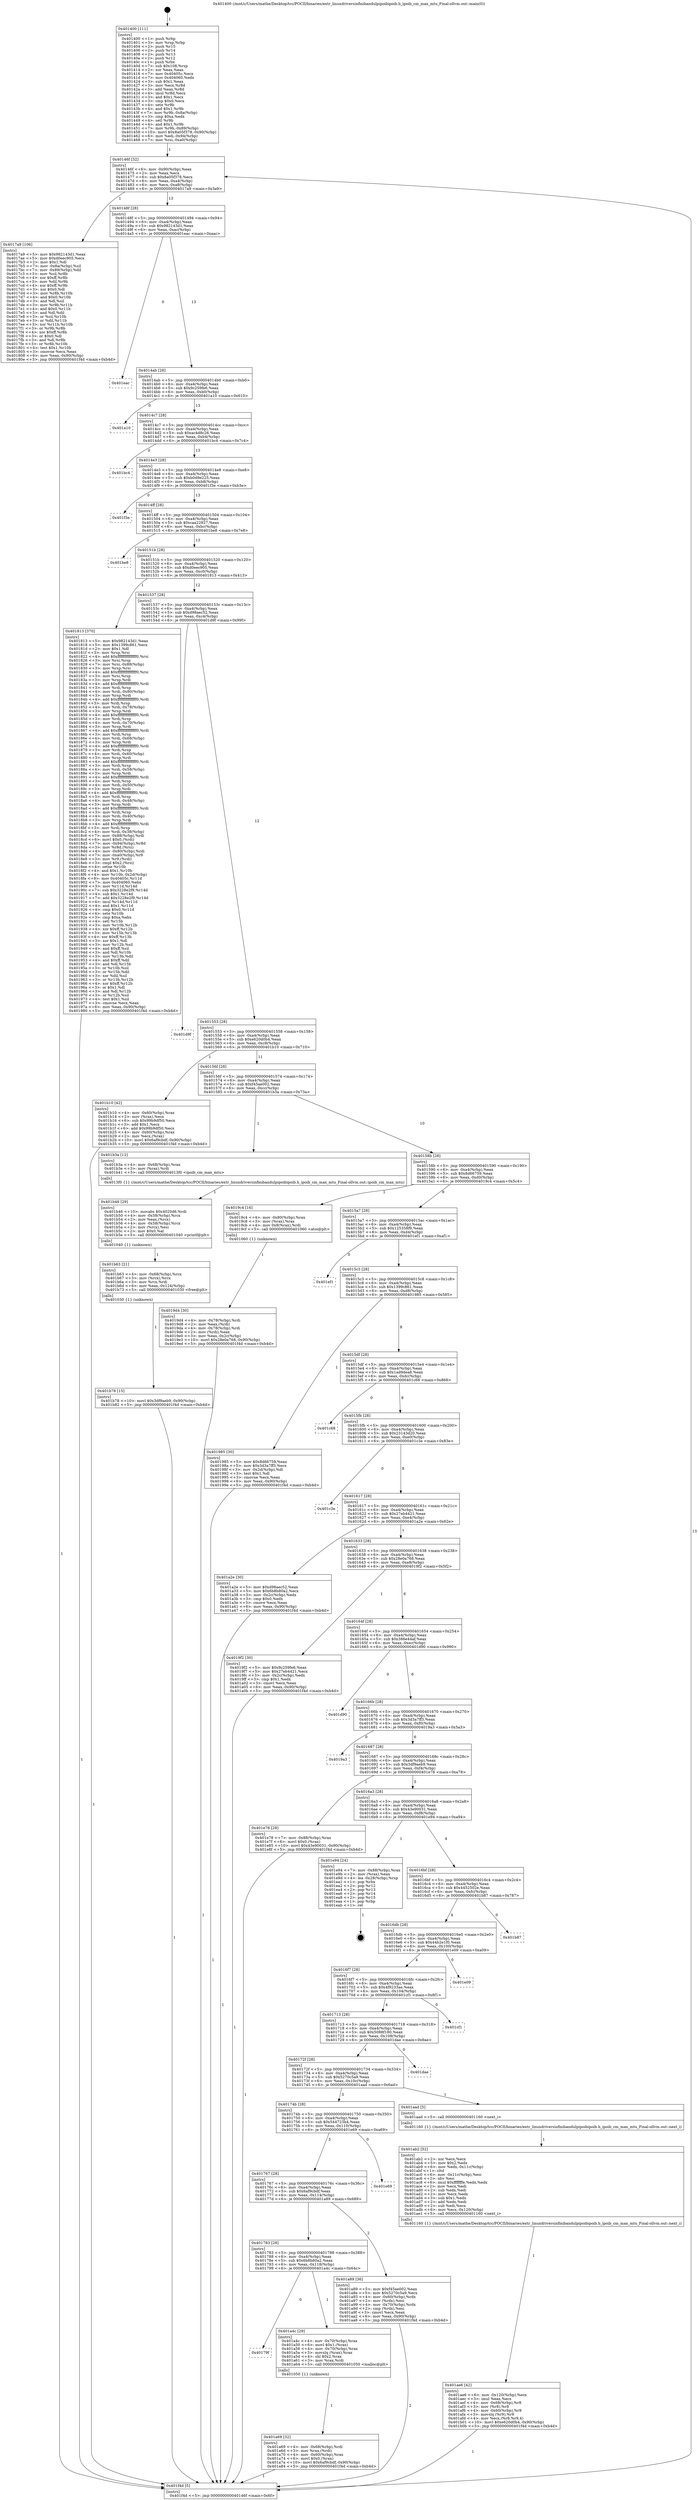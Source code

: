 digraph "0x401400" {
  label = "0x401400 (/mnt/c/Users/mathe/Desktop/tcc/POCII/binaries/extr_linuxdriversinfinibandulpipoibipoib.h_ipoib_cm_max_mtu_Final-ollvm.out::main(0))"
  labelloc = "t"
  node[shape=record]

  Entry [label="",width=0.3,height=0.3,shape=circle,fillcolor=black,style=filled]
  "0x40146f" [label="{
     0x40146f [32]\l
     | [instrs]\l
     &nbsp;&nbsp;0x40146f \<+6\>: mov -0x90(%rbp),%eax\l
     &nbsp;&nbsp;0x401475 \<+2\>: mov %eax,%ecx\l
     &nbsp;&nbsp;0x401477 \<+6\>: sub $0x8a05f378,%ecx\l
     &nbsp;&nbsp;0x40147d \<+6\>: mov %eax,-0xa4(%rbp)\l
     &nbsp;&nbsp;0x401483 \<+6\>: mov %ecx,-0xa8(%rbp)\l
     &nbsp;&nbsp;0x401489 \<+6\>: je 00000000004017a9 \<main+0x3a9\>\l
  }"]
  "0x4017a9" [label="{
     0x4017a9 [106]\l
     | [instrs]\l
     &nbsp;&nbsp;0x4017a9 \<+5\>: mov $0x982143d1,%eax\l
     &nbsp;&nbsp;0x4017ae \<+5\>: mov $0xd0eec905,%ecx\l
     &nbsp;&nbsp;0x4017b3 \<+2\>: mov $0x1,%dl\l
     &nbsp;&nbsp;0x4017b5 \<+7\>: mov -0x8a(%rbp),%sil\l
     &nbsp;&nbsp;0x4017bc \<+7\>: mov -0x89(%rbp),%dil\l
     &nbsp;&nbsp;0x4017c3 \<+3\>: mov %sil,%r8b\l
     &nbsp;&nbsp;0x4017c6 \<+4\>: xor $0xff,%r8b\l
     &nbsp;&nbsp;0x4017ca \<+3\>: mov %dil,%r9b\l
     &nbsp;&nbsp;0x4017cd \<+4\>: xor $0xff,%r9b\l
     &nbsp;&nbsp;0x4017d1 \<+3\>: xor $0x0,%dl\l
     &nbsp;&nbsp;0x4017d4 \<+3\>: mov %r8b,%r10b\l
     &nbsp;&nbsp;0x4017d7 \<+4\>: and $0x0,%r10b\l
     &nbsp;&nbsp;0x4017db \<+3\>: and %dl,%sil\l
     &nbsp;&nbsp;0x4017de \<+3\>: mov %r9b,%r11b\l
     &nbsp;&nbsp;0x4017e1 \<+4\>: and $0x0,%r11b\l
     &nbsp;&nbsp;0x4017e5 \<+3\>: and %dl,%dil\l
     &nbsp;&nbsp;0x4017e8 \<+3\>: or %sil,%r10b\l
     &nbsp;&nbsp;0x4017eb \<+3\>: or %dil,%r11b\l
     &nbsp;&nbsp;0x4017ee \<+3\>: xor %r11b,%r10b\l
     &nbsp;&nbsp;0x4017f1 \<+3\>: or %r9b,%r8b\l
     &nbsp;&nbsp;0x4017f4 \<+4\>: xor $0xff,%r8b\l
     &nbsp;&nbsp;0x4017f8 \<+3\>: or $0x0,%dl\l
     &nbsp;&nbsp;0x4017fb \<+3\>: and %dl,%r8b\l
     &nbsp;&nbsp;0x4017fe \<+3\>: or %r8b,%r10b\l
     &nbsp;&nbsp;0x401801 \<+4\>: test $0x1,%r10b\l
     &nbsp;&nbsp;0x401805 \<+3\>: cmovne %ecx,%eax\l
     &nbsp;&nbsp;0x401808 \<+6\>: mov %eax,-0x90(%rbp)\l
     &nbsp;&nbsp;0x40180e \<+5\>: jmp 0000000000401f4d \<main+0xb4d\>\l
  }"]
  "0x40148f" [label="{
     0x40148f [28]\l
     | [instrs]\l
     &nbsp;&nbsp;0x40148f \<+5\>: jmp 0000000000401494 \<main+0x94\>\l
     &nbsp;&nbsp;0x401494 \<+6\>: mov -0xa4(%rbp),%eax\l
     &nbsp;&nbsp;0x40149a \<+5\>: sub $0x982143d1,%eax\l
     &nbsp;&nbsp;0x40149f \<+6\>: mov %eax,-0xac(%rbp)\l
     &nbsp;&nbsp;0x4014a5 \<+6\>: je 0000000000401eac \<main+0xaac\>\l
  }"]
  "0x401f4d" [label="{
     0x401f4d [5]\l
     | [instrs]\l
     &nbsp;&nbsp;0x401f4d \<+5\>: jmp 000000000040146f \<main+0x6f\>\l
  }"]
  "0x401400" [label="{
     0x401400 [111]\l
     | [instrs]\l
     &nbsp;&nbsp;0x401400 \<+1\>: push %rbp\l
     &nbsp;&nbsp;0x401401 \<+3\>: mov %rsp,%rbp\l
     &nbsp;&nbsp;0x401404 \<+2\>: push %r15\l
     &nbsp;&nbsp;0x401406 \<+2\>: push %r14\l
     &nbsp;&nbsp;0x401408 \<+2\>: push %r13\l
     &nbsp;&nbsp;0x40140a \<+2\>: push %r12\l
     &nbsp;&nbsp;0x40140c \<+1\>: push %rbx\l
     &nbsp;&nbsp;0x40140d \<+7\>: sub $0x108,%rsp\l
     &nbsp;&nbsp;0x401414 \<+2\>: xor %eax,%eax\l
     &nbsp;&nbsp;0x401416 \<+7\>: mov 0x40405c,%ecx\l
     &nbsp;&nbsp;0x40141d \<+7\>: mov 0x404060,%edx\l
     &nbsp;&nbsp;0x401424 \<+3\>: sub $0x1,%eax\l
     &nbsp;&nbsp;0x401427 \<+3\>: mov %ecx,%r8d\l
     &nbsp;&nbsp;0x40142a \<+3\>: add %eax,%r8d\l
     &nbsp;&nbsp;0x40142d \<+4\>: imul %r8d,%ecx\l
     &nbsp;&nbsp;0x401431 \<+3\>: and $0x1,%ecx\l
     &nbsp;&nbsp;0x401434 \<+3\>: cmp $0x0,%ecx\l
     &nbsp;&nbsp;0x401437 \<+4\>: sete %r9b\l
     &nbsp;&nbsp;0x40143b \<+4\>: and $0x1,%r9b\l
     &nbsp;&nbsp;0x40143f \<+7\>: mov %r9b,-0x8a(%rbp)\l
     &nbsp;&nbsp;0x401446 \<+3\>: cmp $0xa,%edx\l
     &nbsp;&nbsp;0x401449 \<+4\>: setl %r9b\l
     &nbsp;&nbsp;0x40144d \<+4\>: and $0x1,%r9b\l
     &nbsp;&nbsp;0x401451 \<+7\>: mov %r9b,-0x89(%rbp)\l
     &nbsp;&nbsp;0x401458 \<+10\>: movl $0x8a05f378,-0x90(%rbp)\l
     &nbsp;&nbsp;0x401462 \<+6\>: mov %edi,-0x94(%rbp)\l
     &nbsp;&nbsp;0x401468 \<+7\>: mov %rsi,-0xa0(%rbp)\l
  }"]
  Exit [label="",width=0.3,height=0.3,shape=circle,fillcolor=black,style=filled,peripheries=2]
  "0x401eac" [label="{
     0x401eac\l
  }", style=dashed]
  "0x4014ab" [label="{
     0x4014ab [28]\l
     | [instrs]\l
     &nbsp;&nbsp;0x4014ab \<+5\>: jmp 00000000004014b0 \<main+0xb0\>\l
     &nbsp;&nbsp;0x4014b0 \<+6\>: mov -0xa4(%rbp),%eax\l
     &nbsp;&nbsp;0x4014b6 \<+5\>: sub $0x9c259fe6,%eax\l
     &nbsp;&nbsp;0x4014bb \<+6\>: mov %eax,-0xb0(%rbp)\l
     &nbsp;&nbsp;0x4014c1 \<+6\>: je 0000000000401a10 \<main+0x610\>\l
  }"]
  "0x401b78" [label="{
     0x401b78 [15]\l
     | [instrs]\l
     &nbsp;&nbsp;0x401b78 \<+10\>: movl $0x3df9aeb9,-0x90(%rbp)\l
     &nbsp;&nbsp;0x401b82 \<+5\>: jmp 0000000000401f4d \<main+0xb4d\>\l
  }"]
  "0x401a10" [label="{
     0x401a10\l
  }", style=dashed]
  "0x4014c7" [label="{
     0x4014c7 [28]\l
     | [instrs]\l
     &nbsp;&nbsp;0x4014c7 \<+5\>: jmp 00000000004014cc \<main+0xcc\>\l
     &nbsp;&nbsp;0x4014cc \<+6\>: mov -0xa4(%rbp),%eax\l
     &nbsp;&nbsp;0x4014d2 \<+5\>: sub $0xac4d8c26,%eax\l
     &nbsp;&nbsp;0x4014d7 \<+6\>: mov %eax,-0xb4(%rbp)\l
     &nbsp;&nbsp;0x4014dd \<+6\>: je 0000000000401bc4 \<main+0x7c4\>\l
  }"]
  "0x401b63" [label="{
     0x401b63 [21]\l
     | [instrs]\l
     &nbsp;&nbsp;0x401b63 \<+4\>: mov -0x68(%rbp),%rcx\l
     &nbsp;&nbsp;0x401b67 \<+3\>: mov (%rcx),%rcx\l
     &nbsp;&nbsp;0x401b6a \<+3\>: mov %rcx,%rdi\l
     &nbsp;&nbsp;0x401b6d \<+6\>: mov %eax,-0x124(%rbp)\l
     &nbsp;&nbsp;0x401b73 \<+5\>: call 0000000000401030 \<free@plt\>\l
     | [calls]\l
     &nbsp;&nbsp;0x401030 \{1\} (unknown)\l
  }"]
  "0x401bc4" [label="{
     0x401bc4\l
  }", style=dashed]
  "0x4014e3" [label="{
     0x4014e3 [28]\l
     | [instrs]\l
     &nbsp;&nbsp;0x4014e3 \<+5\>: jmp 00000000004014e8 \<main+0xe8\>\l
     &nbsp;&nbsp;0x4014e8 \<+6\>: mov -0xa4(%rbp),%eax\l
     &nbsp;&nbsp;0x4014ee \<+5\>: sub $0xb0d9e225,%eax\l
     &nbsp;&nbsp;0x4014f3 \<+6\>: mov %eax,-0xb8(%rbp)\l
     &nbsp;&nbsp;0x4014f9 \<+6\>: je 0000000000401f3e \<main+0xb3e\>\l
  }"]
  "0x401b46" [label="{
     0x401b46 [29]\l
     | [instrs]\l
     &nbsp;&nbsp;0x401b46 \<+10\>: movabs $0x4020d6,%rdi\l
     &nbsp;&nbsp;0x401b50 \<+4\>: mov -0x58(%rbp),%rcx\l
     &nbsp;&nbsp;0x401b54 \<+2\>: mov %eax,(%rcx)\l
     &nbsp;&nbsp;0x401b56 \<+4\>: mov -0x58(%rbp),%rcx\l
     &nbsp;&nbsp;0x401b5a \<+2\>: mov (%rcx),%esi\l
     &nbsp;&nbsp;0x401b5c \<+2\>: mov $0x0,%al\l
     &nbsp;&nbsp;0x401b5e \<+5\>: call 0000000000401040 \<printf@plt\>\l
     | [calls]\l
     &nbsp;&nbsp;0x401040 \{1\} (unknown)\l
  }"]
  "0x401f3e" [label="{
     0x401f3e\l
  }", style=dashed]
  "0x4014ff" [label="{
     0x4014ff [28]\l
     | [instrs]\l
     &nbsp;&nbsp;0x4014ff \<+5\>: jmp 0000000000401504 \<main+0x104\>\l
     &nbsp;&nbsp;0x401504 \<+6\>: mov -0xa4(%rbp),%eax\l
     &nbsp;&nbsp;0x40150a \<+5\>: sub $0xcaa22927,%eax\l
     &nbsp;&nbsp;0x40150f \<+6\>: mov %eax,-0xbc(%rbp)\l
     &nbsp;&nbsp;0x401515 \<+6\>: je 0000000000401be8 \<main+0x7e8\>\l
  }"]
  "0x401ae6" [label="{
     0x401ae6 [42]\l
     | [instrs]\l
     &nbsp;&nbsp;0x401ae6 \<+6\>: mov -0x120(%rbp),%ecx\l
     &nbsp;&nbsp;0x401aec \<+3\>: imul %eax,%ecx\l
     &nbsp;&nbsp;0x401aef \<+4\>: mov -0x68(%rbp),%r8\l
     &nbsp;&nbsp;0x401af3 \<+3\>: mov (%r8),%r8\l
     &nbsp;&nbsp;0x401af6 \<+4\>: mov -0x60(%rbp),%r9\l
     &nbsp;&nbsp;0x401afa \<+3\>: movslq (%r9),%r9\l
     &nbsp;&nbsp;0x401afd \<+4\>: mov %ecx,(%r8,%r9,4)\l
     &nbsp;&nbsp;0x401b01 \<+10\>: movl $0xe620d0b4,-0x90(%rbp)\l
     &nbsp;&nbsp;0x401b0b \<+5\>: jmp 0000000000401f4d \<main+0xb4d\>\l
  }"]
  "0x401be8" [label="{
     0x401be8\l
  }", style=dashed]
  "0x40151b" [label="{
     0x40151b [28]\l
     | [instrs]\l
     &nbsp;&nbsp;0x40151b \<+5\>: jmp 0000000000401520 \<main+0x120\>\l
     &nbsp;&nbsp;0x401520 \<+6\>: mov -0xa4(%rbp),%eax\l
     &nbsp;&nbsp;0x401526 \<+5\>: sub $0xd0eec905,%eax\l
     &nbsp;&nbsp;0x40152b \<+6\>: mov %eax,-0xc0(%rbp)\l
     &nbsp;&nbsp;0x401531 \<+6\>: je 0000000000401813 \<main+0x413\>\l
  }"]
  "0x401ab2" [label="{
     0x401ab2 [52]\l
     | [instrs]\l
     &nbsp;&nbsp;0x401ab2 \<+2\>: xor %ecx,%ecx\l
     &nbsp;&nbsp;0x401ab4 \<+5\>: mov $0x2,%edx\l
     &nbsp;&nbsp;0x401ab9 \<+6\>: mov %edx,-0x11c(%rbp)\l
     &nbsp;&nbsp;0x401abf \<+1\>: cltd\l
     &nbsp;&nbsp;0x401ac0 \<+6\>: mov -0x11c(%rbp),%esi\l
     &nbsp;&nbsp;0x401ac6 \<+2\>: idiv %esi\l
     &nbsp;&nbsp;0x401ac8 \<+6\>: imul $0xfffffffe,%edx,%edx\l
     &nbsp;&nbsp;0x401ace \<+2\>: mov %ecx,%edi\l
     &nbsp;&nbsp;0x401ad0 \<+2\>: sub %edx,%edi\l
     &nbsp;&nbsp;0x401ad2 \<+2\>: mov %ecx,%edx\l
     &nbsp;&nbsp;0x401ad4 \<+3\>: sub $0x1,%edx\l
     &nbsp;&nbsp;0x401ad7 \<+2\>: add %edx,%edi\l
     &nbsp;&nbsp;0x401ad9 \<+2\>: sub %edi,%ecx\l
     &nbsp;&nbsp;0x401adb \<+6\>: mov %ecx,-0x120(%rbp)\l
     &nbsp;&nbsp;0x401ae1 \<+5\>: call 0000000000401160 \<next_i\>\l
     | [calls]\l
     &nbsp;&nbsp;0x401160 \{1\} (/mnt/c/Users/mathe/Desktop/tcc/POCII/binaries/extr_linuxdriversinfinibandulpipoibipoib.h_ipoib_cm_max_mtu_Final-ollvm.out::next_i)\l
  }"]
  "0x401813" [label="{
     0x401813 [370]\l
     | [instrs]\l
     &nbsp;&nbsp;0x401813 \<+5\>: mov $0x982143d1,%eax\l
     &nbsp;&nbsp;0x401818 \<+5\>: mov $0x1399c861,%ecx\l
     &nbsp;&nbsp;0x40181d \<+2\>: mov $0x1,%dl\l
     &nbsp;&nbsp;0x40181f \<+3\>: mov %rsp,%rsi\l
     &nbsp;&nbsp;0x401822 \<+4\>: add $0xfffffffffffffff0,%rsi\l
     &nbsp;&nbsp;0x401826 \<+3\>: mov %rsi,%rsp\l
     &nbsp;&nbsp;0x401829 \<+7\>: mov %rsi,-0x88(%rbp)\l
     &nbsp;&nbsp;0x401830 \<+3\>: mov %rsp,%rsi\l
     &nbsp;&nbsp;0x401833 \<+4\>: add $0xfffffffffffffff0,%rsi\l
     &nbsp;&nbsp;0x401837 \<+3\>: mov %rsi,%rsp\l
     &nbsp;&nbsp;0x40183a \<+3\>: mov %rsp,%rdi\l
     &nbsp;&nbsp;0x40183d \<+4\>: add $0xfffffffffffffff0,%rdi\l
     &nbsp;&nbsp;0x401841 \<+3\>: mov %rdi,%rsp\l
     &nbsp;&nbsp;0x401844 \<+4\>: mov %rdi,-0x80(%rbp)\l
     &nbsp;&nbsp;0x401848 \<+3\>: mov %rsp,%rdi\l
     &nbsp;&nbsp;0x40184b \<+4\>: add $0xfffffffffffffff0,%rdi\l
     &nbsp;&nbsp;0x40184f \<+3\>: mov %rdi,%rsp\l
     &nbsp;&nbsp;0x401852 \<+4\>: mov %rdi,-0x78(%rbp)\l
     &nbsp;&nbsp;0x401856 \<+3\>: mov %rsp,%rdi\l
     &nbsp;&nbsp;0x401859 \<+4\>: add $0xfffffffffffffff0,%rdi\l
     &nbsp;&nbsp;0x40185d \<+3\>: mov %rdi,%rsp\l
     &nbsp;&nbsp;0x401860 \<+4\>: mov %rdi,-0x70(%rbp)\l
     &nbsp;&nbsp;0x401864 \<+3\>: mov %rsp,%rdi\l
     &nbsp;&nbsp;0x401867 \<+4\>: add $0xfffffffffffffff0,%rdi\l
     &nbsp;&nbsp;0x40186b \<+3\>: mov %rdi,%rsp\l
     &nbsp;&nbsp;0x40186e \<+4\>: mov %rdi,-0x68(%rbp)\l
     &nbsp;&nbsp;0x401872 \<+3\>: mov %rsp,%rdi\l
     &nbsp;&nbsp;0x401875 \<+4\>: add $0xfffffffffffffff0,%rdi\l
     &nbsp;&nbsp;0x401879 \<+3\>: mov %rdi,%rsp\l
     &nbsp;&nbsp;0x40187c \<+4\>: mov %rdi,-0x60(%rbp)\l
     &nbsp;&nbsp;0x401880 \<+3\>: mov %rsp,%rdi\l
     &nbsp;&nbsp;0x401883 \<+4\>: add $0xfffffffffffffff0,%rdi\l
     &nbsp;&nbsp;0x401887 \<+3\>: mov %rdi,%rsp\l
     &nbsp;&nbsp;0x40188a \<+4\>: mov %rdi,-0x58(%rbp)\l
     &nbsp;&nbsp;0x40188e \<+3\>: mov %rsp,%rdi\l
     &nbsp;&nbsp;0x401891 \<+4\>: add $0xfffffffffffffff0,%rdi\l
     &nbsp;&nbsp;0x401895 \<+3\>: mov %rdi,%rsp\l
     &nbsp;&nbsp;0x401898 \<+4\>: mov %rdi,-0x50(%rbp)\l
     &nbsp;&nbsp;0x40189c \<+3\>: mov %rsp,%rdi\l
     &nbsp;&nbsp;0x40189f \<+4\>: add $0xfffffffffffffff0,%rdi\l
     &nbsp;&nbsp;0x4018a3 \<+3\>: mov %rdi,%rsp\l
     &nbsp;&nbsp;0x4018a6 \<+4\>: mov %rdi,-0x48(%rbp)\l
     &nbsp;&nbsp;0x4018aa \<+3\>: mov %rsp,%rdi\l
     &nbsp;&nbsp;0x4018ad \<+4\>: add $0xfffffffffffffff0,%rdi\l
     &nbsp;&nbsp;0x4018b1 \<+3\>: mov %rdi,%rsp\l
     &nbsp;&nbsp;0x4018b4 \<+4\>: mov %rdi,-0x40(%rbp)\l
     &nbsp;&nbsp;0x4018b8 \<+3\>: mov %rsp,%rdi\l
     &nbsp;&nbsp;0x4018bb \<+4\>: add $0xfffffffffffffff0,%rdi\l
     &nbsp;&nbsp;0x4018bf \<+3\>: mov %rdi,%rsp\l
     &nbsp;&nbsp;0x4018c2 \<+4\>: mov %rdi,-0x38(%rbp)\l
     &nbsp;&nbsp;0x4018c6 \<+7\>: mov -0x88(%rbp),%rdi\l
     &nbsp;&nbsp;0x4018cd \<+6\>: movl $0x0,(%rdi)\l
     &nbsp;&nbsp;0x4018d3 \<+7\>: mov -0x94(%rbp),%r8d\l
     &nbsp;&nbsp;0x4018da \<+3\>: mov %r8d,(%rsi)\l
     &nbsp;&nbsp;0x4018dd \<+4\>: mov -0x80(%rbp),%rdi\l
     &nbsp;&nbsp;0x4018e1 \<+7\>: mov -0xa0(%rbp),%r9\l
     &nbsp;&nbsp;0x4018e8 \<+3\>: mov %r9,(%rdi)\l
     &nbsp;&nbsp;0x4018eb \<+3\>: cmpl $0x2,(%rsi)\l
     &nbsp;&nbsp;0x4018ee \<+4\>: setne %r10b\l
     &nbsp;&nbsp;0x4018f2 \<+4\>: and $0x1,%r10b\l
     &nbsp;&nbsp;0x4018f6 \<+4\>: mov %r10b,-0x2d(%rbp)\l
     &nbsp;&nbsp;0x4018fa \<+8\>: mov 0x40405c,%r11d\l
     &nbsp;&nbsp;0x401902 \<+7\>: mov 0x404060,%ebx\l
     &nbsp;&nbsp;0x401909 \<+3\>: mov %r11d,%r14d\l
     &nbsp;&nbsp;0x40190c \<+7\>: sub $0x3228e2f9,%r14d\l
     &nbsp;&nbsp;0x401913 \<+4\>: sub $0x1,%r14d\l
     &nbsp;&nbsp;0x401917 \<+7\>: add $0x3228e2f9,%r14d\l
     &nbsp;&nbsp;0x40191e \<+4\>: imul %r14d,%r11d\l
     &nbsp;&nbsp;0x401922 \<+4\>: and $0x1,%r11d\l
     &nbsp;&nbsp;0x401926 \<+4\>: cmp $0x0,%r11d\l
     &nbsp;&nbsp;0x40192a \<+4\>: sete %r10b\l
     &nbsp;&nbsp;0x40192e \<+3\>: cmp $0xa,%ebx\l
     &nbsp;&nbsp;0x401931 \<+4\>: setl %r15b\l
     &nbsp;&nbsp;0x401935 \<+3\>: mov %r10b,%r12b\l
     &nbsp;&nbsp;0x401938 \<+4\>: xor $0xff,%r12b\l
     &nbsp;&nbsp;0x40193c \<+3\>: mov %r15b,%r13b\l
     &nbsp;&nbsp;0x40193f \<+4\>: xor $0xff,%r13b\l
     &nbsp;&nbsp;0x401943 \<+3\>: xor $0x1,%dl\l
     &nbsp;&nbsp;0x401946 \<+3\>: mov %r12b,%sil\l
     &nbsp;&nbsp;0x401949 \<+4\>: and $0xff,%sil\l
     &nbsp;&nbsp;0x40194d \<+3\>: and %dl,%r10b\l
     &nbsp;&nbsp;0x401950 \<+3\>: mov %r13b,%dil\l
     &nbsp;&nbsp;0x401953 \<+4\>: and $0xff,%dil\l
     &nbsp;&nbsp;0x401957 \<+3\>: and %dl,%r15b\l
     &nbsp;&nbsp;0x40195a \<+3\>: or %r10b,%sil\l
     &nbsp;&nbsp;0x40195d \<+3\>: or %r15b,%dil\l
     &nbsp;&nbsp;0x401960 \<+3\>: xor %dil,%sil\l
     &nbsp;&nbsp;0x401963 \<+3\>: or %r13b,%r12b\l
     &nbsp;&nbsp;0x401966 \<+4\>: xor $0xff,%r12b\l
     &nbsp;&nbsp;0x40196a \<+3\>: or $0x1,%dl\l
     &nbsp;&nbsp;0x40196d \<+3\>: and %dl,%r12b\l
     &nbsp;&nbsp;0x401970 \<+3\>: or %r12b,%sil\l
     &nbsp;&nbsp;0x401973 \<+4\>: test $0x1,%sil\l
     &nbsp;&nbsp;0x401977 \<+3\>: cmovne %ecx,%eax\l
     &nbsp;&nbsp;0x40197a \<+6\>: mov %eax,-0x90(%rbp)\l
     &nbsp;&nbsp;0x401980 \<+5\>: jmp 0000000000401f4d \<main+0xb4d\>\l
  }"]
  "0x401537" [label="{
     0x401537 [28]\l
     | [instrs]\l
     &nbsp;&nbsp;0x401537 \<+5\>: jmp 000000000040153c \<main+0x13c\>\l
     &nbsp;&nbsp;0x40153c \<+6\>: mov -0xa4(%rbp),%eax\l
     &nbsp;&nbsp;0x401542 \<+5\>: sub $0xd98aec52,%eax\l
     &nbsp;&nbsp;0x401547 \<+6\>: mov %eax,-0xc4(%rbp)\l
     &nbsp;&nbsp;0x40154d \<+6\>: je 0000000000401d9f \<main+0x99f\>\l
  }"]
  "0x401a69" [label="{
     0x401a69 [32]\l
     | [instrs]\l
     &nbsp;&nbsp;0x401a69 \<+4\>: mov -0x68(%rbp),%rdi\l
     &nbsp;&nbsp;0x401a6d \<+3\>: mov %rax,(%rdi)\l
     &nbsp;&nbsp;0x401a70 \<+4\>: mov -0x60(%rbp),%rax\l
     &nbsp;&nbsp;0x401a74 \<+6\>: movl $0x0,(%rax)\l
     &nbsp;&nbsp;0x401a7a \<+10\>: movl $0x6af9cbdf,-0x90(%rbp)\l
     &nbsp;&nbsp;0x401a84 \<+5\>: jmp 0000000000401f4d \<main+0xb4d\>\l
  }"]
  "0x40179f" [label="{
     0x40179f\l
  }", style=dashed]
  "0x401d9f" [label="{
     0x401d9f\l
  }", style=dashed]
  "0x401553" [label="{
     0x401553 [28]\l
     | [instrs]\l
     &nbsp;&nbsp;0x401553 \<+5\>: jmp 0000000000401558 \<main+0x158\>\l
     &nbsp;&nbsp;0x401558 \<+6\>: mov -0xa4(%rbp),%eax\l
     &nbsp;&nbsp;0x40155e \<+5\>: sub $0xe620d0b4,%eax\l
     &nbsp;&nbsp;0x401563 \<+6\>: mov %eax,-0xc8(%rbp)\l
     &nbsp;&nbsp;0x401569 \<+6\>: je 0000000000401b10 \<main+0x710\>\l
  }"]
  "0x401a4c" [label="{
     0x401a4c [29]\l
     | [instrs]\l
     &nbsp;&nbsp;0x401a4c \<+4\>: mov -0x70(%rbp),%rax\l
     &nbsp;&nbsp;0x401a50 \<+6\>: movl $0x1,(%rax)\l
     &nbsp;&nbsp;0x401a56 \<+4\>: mov -0x70(%rbp),%rax\l
     &nbsp;&nbsp;0x401a5a \<+3\>: movslq (%rax),%rax\l
     &nbsp;&nbsp;0x401a5d \<+4\>: shl $0x2,%rax\l
     &nbsp;&nbsp;0x401a61 \<+3\>: mov %rax,%rdi\l
     &nbsp;&nbsp;0x401a64 \<+5\>: call 0000000000401050 \<malloc@plt\>\l
     | [calls]\l
     &nbsp;&nbsp;0x401050 \{1\} (unknown)\l
  }"]
  "0x401b10" [label="{
     0x401b10 [42]\l
     | [instrs]\l
     &nbsp;&nbsp;0x401b10 \<+4\>: mov -0x60(%rbp),%rax\l
     &nbsp;&nbsp;0x401b14 \<+2\>: mov (%rax),%ecx\l
     &nbsp;&nbsp;0x401b16 \<+6\>: sub $0x99b9df50,%ecx\l
     &nbsp;&nbsp;0x401b1c \<+3\>: add $0x1,%ecx\l
     &nbsp;&nbsp;0x401b1f \<+6\>: add $0x99b9df50,%ecx\l
     &nbsp;&nbsp;0x401b25 \<+4\>: mov -0x60(%rbp),%rax\l
     &nbsp;&nbsp;0x401b29 \<+2\>: mov %ecx,(%rax)\l
     &nbsp;&nbsp;0x401b2b \<+10\>: movl $0x6af9cbdf,-0x90(%rbp)\l
     &nbsp;&nbsp;0x401b35 \<+5\>: jmp 0000000000401f4d \<main+0xb4d\>\l
  }"]
  "0x40156f" [label="{
     0x40156f [28]\l
     | [instrs]\l
     &nbsp;&nbsp;0x40156f \<+5\>: jmp 0000000000401574 \<main+0x174\>\l
     &nbsp;&nbsp;0x401574 \<+6\>: mov -0xa4(%rbp),%eax\l
     &nbsp;&nbsp;0x40157a \<+5\>: sub $0xf45ae002,%eax\l
     &nbsp;&nbsp;0x40157f \<+6\>: mov %eax,-0xcc(%rbp)\l
     &nbsp;&nbsp;0x401585 \<+6\>: je 0000000000401b3a \<main+0x73a\>\l
  }"]
  "0x401783" [label="{
     0x401783 [28]\l
     | [instrs]\l
     &nbsp;&nbsp;0x401783 \<+5\>: jmp 0000000000401788 \<main+0x388\>\l
     &nbsp;&nbsp;0x401788 \<+6\>: mov -0xa4(%rbp),%eax\l
     &nbsp;&nbsp;0x40178e \<+5\>: sub $0x6b8b80a2,%eax\l
     &nbsp;&nbsp;0x401793 \<+6\>: mov %eax,-0x118(%rbp)\l
     &nbsp;&nbsp;0x401799 \<+6\>: je 0000000000401a4c \<main+0x64c\>\l
  }"]
  "0x401b3a" [label="{
     0x401b3a [12]\l
     | [instrs]\l
     &nbsp;&nbsp;0x401b3a \<+4\>: mov -0x68(%rbp),%rax\l
     &nbsp;&nbsp;0x401b3e \<+3\>: mov (%rax),%rdi\l
     &nbsp;&nbsp;0x401b41 \<+5\>: call 00000000004013f0 \<ipoib_cm_max_mtu\>\l
     | [calls]\l
     &nbsp;&nbsp;0x4013f0 \{1\} (/mnt/c/Users/mathe/Desktop/tcc/POCII/binaries/extr_linuxdriversinfinibandulpipoibipoib.h_ipoib_cm_max_mtu_Final-ollvm.out::ipoib_cm_max_mtu)\l
  }"]
  "0x40158b" [label="{
     0x40158b [28]\l
     | [instrs]\l
     &nbsp;&nbsp;0x40158b \<+5\>: jmp 0000000000401590 \<main+0x190\>\l
     &nbsp;&nbsp;0x401590 \<+6\>: mov -0xa4(%rbp),%eax\l
     &nbsp;&nbsp;0x401596 \<+5\>: sub $0x8d66759,%eax\l
     &nbsp;&nbsp;0x40159b \<+6\>: mov %eax,-0xd0(%rbp)\l
     &nbsp;&nbsp;0x4015a1 \<+6\>: je 00000000004019c4 \<main+0x5c4\>\l
  }"]
  "0x401a89" [label="{
     0x401a89 [36]\l
     | [instrs]\l
     &nbsp;&nbsp;0x401a89 \<+5\>: mov $0xf45ae002,%eax\l
     &nbsp;&nbsp;0x401a8e \<+5\>: mov $0x5270c5a9,%ecx\l
     &nbsp;&nbsp;0x401a93 \<+4\>: mov -0x60(%rbp),%rdx\l
     &nbsp;&nbsp;0x401a97 \<+2\>: mov (%rdx),%esi\l
     &nbsp;&nbsp;0x401a99 \<+4\>: mov -0x70(%rbp),%rdx\l
     &nbsp;&nbsp;0x401a9d \<+2\>: cmp (%rdx),%esi\l
     &nbsp;&nbsp;0x401a9f \<+3\>: cmovl %ecx,%eax\l
     &nbsp;&nbsp;0x401aa2 \<+6\>: mov %eax,-0x90(%rbp)\l
     &nbsp;&nbsp;0x401aa8 \<+5\>: jmp 0000000000401f4d \<main+0xb4d\>\l
  }"]
  "0x4019c4" [label="{
     0x4019c4 [16]\l
     | [instrs]\l
     &nbsp;&nbsp;0x4019c4 \<+4\>: mov -0x80(%rbp),%rax\l
     &nbsp;&nbsp;0x4019c8 \<+3\>: mov (%rax),%rax\l
     &nbsp;&nbsp;0x4019cb \<+4\>: mov 0x8(%rax),%rdi\l
     &nbsp;&nbsp;0x4019cf \<+5\>: call 0000000000401060 \<atoi@plt\>\l
     | [calls]\l
     &nbsp;&nbsp;0x401060 \{1\} (unknown)\l
  }"]
  "0x4015a7" [label="{
     0x4015a7 [28]\l
     | [instrs]\l
     &nbsp;&nbsp;0x4015a7 \<+5\>: jmp 00000000004015ac \<main+0x1ac\>\l
     &nbsp;&nbsp;0x4015ac \<+6\>: mov -0xa4(%rbp),%eax\l
     &nbsp;&nbsp;0x4015b2 \<+5\>: sub $0x125358f9,%eax\l
     &nbsp;&nbsp;0x4015b7 \<+6\>: mov %eax,-0xd4(%rbp)\l
     &nbsp;&nbsp;0x4015bd \<+6\>: je 0000000000401ef1 \<main+0xaf1\>\l
  }"]
  "0x401767" [label="{
     0x401767 [28]\l
     | [instrs]\l
     &nbsp;&nbsp;0x401767 \<+5\>: jmp 000000000040176c \<main+0x36c\>\l
     &nbsp;&nbsp;0x40176c \<+6\>: mov -0xa4(%rbp),%eax\l
     &nbsp;&nbsp;0x401772 \<+5\>: sub $0x6af9cbdf,%eax\l
     &nbsp;&nbsp;0x401777 \<+6\>: mov %eax,-0x114(%rbp)\l
     &nbsp;&nbsp;0x40177d \<+6\>: je 0000000000401a89 \<main+0x689\>\l
  }"]
  "0x401ef1" [label="{
     0x401ef1\l
  }", style=dashed]
  "0x4015c3" [label="{
     0x4015c3 [28]\l
     | [instrs]\l
     &nbsp;&nbsp;0x4015c3 \<+5\>: jmp 00000000004015c8 \<main+0x1c8\>\l
     &nbsp;&nbsp;0x4015c8 \<+6\>: mov -0xa4(%rbp),%eax\l
     &nbsp;&nbsp;0x4015ce \<+5\>: sub $0x1399c861,%eax\l
     &nbsp;&nbsp;0x4015d3 \<+6\>: mov %eax,-0xd8(%rbp)\l
     &nbsp;&nbsp;0x4015d9 \<+6\>: je 0000000000401985 \<main+0x585\>\l
  }"]
  "0x401e69" [label="{
     0x401e69\l
  }", style=dashed]
  "0x401985" [label="{
     0x401985 [30]\l
     | [instrs]\l
     &nbsp;&nbsp;0x401985 \<+5\>: mov $0x8d66759,%eax\l
     &nbsp;&nbsp;0x40198a \<+5\>: mov $0x3d3a7ff3,%ecx\l
     &nbsp;&nbsp;0x40198f \<+3\>: mov -0x2d(%rbp),%dl\l
     &nbsp;&nbsp;0x401992 \<+3\>: test $0x1,%dl\l
     &nbsp;&nbsp;0x401995 \<+3\>: cmovne %ecx,%eax\l
     &nbsp;&nbsp;0x401998 \<+6\>: mov %eax,-0x90(%rbp)\l
     &nbsp;&nbsp;0x40199e \<+5\>: jmp 0000000000401f4d \<main+0xb4d\>\l
  }"]
  "0x4015df" [label="{
     0x4015df [28]\l
     | [instrs]\l
     &nbsp;&nbsp;0x4015df \<+5\>: jmp 00000000004015e4 \<main+0x1e4\>\l
     &nbsp;&nbsp;0x4015e4 \<+6\>: mov -0xa4(%rbp),%eax\l
     &nbsp;&nbsp;0x4015ea \<+5\>: sub $0x1ad9dea8,%eax\l
     &nbsp;&nbsp;0x4015ef \<+6\>: mov %eax,-0xdc(%rbp)\l
     &nbsp;&nbsp;0x4015f5 \<+6\>: je 0000000000401c68 \<main+0x868\>\l
  }"]
  "0x4019d4" [label="{
     0x4019d4 [30]\l
     | [instrs]\l
     &nbsp;&nbsp;0x4019d4 \<+4\>: mov -0x78(%rbp),%rdi\l
     &nbsp;&nbsp;0x4019d8 \<+2\>: mov %eax,(%rdi)\l
     &nbsp;&nbsp;0x4019da \<+4\>: mov -0x78(%rbp),%rdi\l
     &nbsp;&nbsp;0x4019de \<+2\>: mov (%rdi),%eax\l
     &nbsp;&nbsp;0x4019e0 \<+3\>: mov %eax,-0x2c(%rbp)\l
     &nbsp;&nbsp;0x4019e3 \<+10\>: movl $0x28e0a768,-0x90(%rbp)\l
     &nbsp;&nbsp;0x4019ed \<+5\>: jmp 0000000000401f4d \<main+0xb4d\>\l
  }"]
  "0x40174b" [label="{
     0x40174b [28]\l
     | [instrs]\l
     &nbsp;&nbsp;0x40174b \<+5\>: jmp 0000000000401750 \<main+0x350\>\l
     &nbsp;&nbsp;0x401750 \<+6\>: mov -0xa4(%rbp),%eax\l
     &nbsp;&nbsp;0x401756 \<+5\>: sub $0x544723b4,%eax\l
     &nbsp;&nbsp;0x40175b \<+6\>: mov %eax,-0x110(%rbp)\l
     &nbsp;&nbsp;0x401761 \<+6\>: je 0000000000401e69 \<main+0xa69\>\l
  }"]
  "0x401c68" [label="{
     0x401c68\l
  }", style=dashed]
  "0x4015fb" [label="{
     0x4015fb [28]\l
     | [instrs]\l
     &nbsp;&nbsp;0x4015fb \<+5\>: jmp 0000000000401600 \<main+0x200\>\l
     &nbsp;&nbsp;0x401600 \<+6\>: mov -0xa4(%rbp),%eax\l
     &nbsp;&nbsp;0x401606 \<+5\>: sub $0x23143d20,%eax\l
     &nbsp;&nbsp;0x40160b \<+6\>: mov %eax,-0xe0(%rbp)\l
     &nbsp;&nbsp;0x401611 \<+6\>: je 0000000000401c3e \<main+0x83e\>\l
  }"]
  "0x401aad" [label="{
     0x401aad [5]\l
     | [instrs]\l
     &nbsp;&nbsp;0x401aad \<+5\>: call 0000000000401160 \<next_i\>\l
     | [calls]\l
     &nbsp;&nbsp;0x401160 \{1\} (/mnt/c/Users/mathe/Desktop/tcc/POCII/binaries/extr_linuxdriversinfinibandulpipoibipoib.h_ipoib_cm_max_mtu_Final-ollvm.out::next_i)\l
  }"]
  "0x401c3e" [label="{
     0x401c3e\l
  }", style=dashed]
  "0x401617" [label="{
     0x401617 [28]\l
     | [instrs]\l
     &nbsp;&nbsp;0x401617 \<+5\>: jmp 000000000040161c \<main+0x21c\>\l
     &nbsp;&nbsp;0x40161c \<+6\>: mov -0xa4(%rbp),%eax\l
     &nbsp;&nbsp;0x401622 \<+5\>: sub $0x27eb4421,%eax\l
     &nbsp;&nbsp;0x401627 \<+6\>: mov %eax,-0xe4(%rbp)\l
     &nbsp;&nbsp;0x40162d \<+6\>: je 0000000000401a2e \<main+0x62e\>\l
  }"]
  "0x40172f" [label="{
     0x40172f [28]\l
     | [instrs]\l
     &nbsp;&nbsp;0x40172f \<+5\>: jmp 0000000000401734 \<main+0x334\>\l
     &nbsp;&nbsp;0x401734 \<+6\>: mov -0xa4(%rbp),%eax\l
     &nbsp;&nbsp;0x40173a \<+5\>: sub $0x5270c5a9,%eax\l
     &nbsp;&nbsp;0x40173f \<+6\>: mov %eax,-0x10c(%rbp)\l
     &nbsp;&nbsp;0x401745 \<+6\>: je 0000000000401aad \<main+0x6ad\>\l
  }"]
  "0x401a2e" [label="{
     0x401a2e [30]\l
     | [instrs]\l
     &nbsp;&nbsp;0x401a2e \<+5\>: mov $0xd98aec52,%eax\l
     &nbsp;&nbsp;0x401a33 \<+5\>: mov $0x6b8b80a2,%ecx\l
     &nbsp;&nbsp;0x401a38 \<+3\>: mov -0x2c(%rbp),%edx\l
     &nbsp;&nbsp;0x401a3b \<+3\>: cmp $0x0,%edx\l
     &nbsp;&nbsp;0x401a3e \<+3\>: cmove %ecx,%eax\l
     &nbsp;&nbsp;0x401a41 \<+6\>: mov %eax,-0x90(%rbp)\l
     &nbsp;&nbsp;0x401a47 \<+5\>: jmp 0000000000401f4d \<main+0xb4d\>\l
  }"]
  "0x401633" [label="{
     0x401633 [28]\l
     | [instrs]\l
     &nbsp;&nbsp;0x401633 \<+5\>: jmp 0000000000401638 \<main+0x238\>\l
     &nbsp;&nbsp;0x401638 \<+6\>: mov -0xa4(%rbp),%eax\l
     &nbsp;&nbsp;0x40163e \<+5\>: sub $0x28e0a768,%eax\l
     &nbsp;&nbsp;0x401643 \<+6\>: mov %eax,-0xe8(%rbp)\l
     &nbsp;&nbsp;0x401649 \<+6\>: je 00000000004019f2 \<main+0x5f2\>\l
  }"]
  "0x401dae" [label="{
     0x401dae\l
  }", style=dashed]
  "0x4019f2" [label="{
     0x4019f2 [30]\l
     | [instrs]\l
     &nbsp;&nbsp;0x4019f2 \<+5\>: mov $0x9c259fe6,%eax\l
     &nbsp;&nbsp;0x4019f7 \<+5\>: mov $0x27eb4421,%ecx\l
     &nbsp;&nbsp;0x4019fc \<+3\>: mov -0x2c(%rbp),%edx\l
     &nbsp;&nbsp;0x4019ff \<+3\>: cmp $0x1,%edx\l
     &nbsp;&nbsp;0x401a02 \<+3\>: cmovl %ecx,%eax\l
     &nbsp;&nbsp;0x401a05 \<+6\>: mov %eax,-0x90(%rbp)\l
     &nbsp;&nbsp;0x401a0b \<+5\>: jmp 0000000000401f4d \<main+0xb4d\>\l
  }"]
  "0x40164f" [label="{
     0x40164f [28]\l
     | [instrs]\l
     &nbsp;&nbsp;0x40164f \<+5\>: jmp 0000000000401654 \<main+0x254\>\l
     &nbsp;&nbsp;0x401654 \<+6\>: mov -0xa4(%rbp),%eax\l
     &nbsp;&nbsp;0x40165a \<+5\>: sub $0x386e44af,%eax\l
     &nbsp;&nbsp;0x40165f \<+6\>: mov %eax,-0xec(%rbp)\l
     &nbsp;&nbsp;0x401665 \<+6\>: je 0000000000401d90 \<main+0x990\>\l
  }"]
  "0x401713" [label="{
     0x401713 [28]\l
     | [instrs]\l
     &nbsp;&nbsp;0x401713 \<+5\>: jmp 0000000000401718 \<main+0x318\>\l
     &nbsp;&nbsp;0x401718 \<+6\>: mov -0xa4(%rbp),%eax\l
     &nbsp;&nbsp;0x40171e \<+5\>: sub $0x5088f180,%eax\l
     &nbsp;&nbsp;0x401723 \<+6\>: mov %eax,-0x108(%rbp)\l
     &nbsp;&nbsp;0x401729 \<+6\>: je 0000000000401dae \<main+0x9ae\>\l
  }"]
  "0x401d90" [label="{
     0x401d90\l
  }", style=dashed]
  "0x40166b" [label="{
     0x40166b [28]\l
     | [instrs]\l
     &nbsp;&nbsp;0x40166b \<+5\>: jmp 0000000000401670 \<main+0x270\>\l
     &nbsp;&nbsp;0x401670 \<+6\>: mov -0xa4(%rbp),%eax\l
     &nbsp;&nbsp;0x401676 \<+5\>: sub $0x3d3a7ff3,%eax\l
     &nbsp;&nbsp;0x40167b \<+6\>: mov %eax,-0xf0(%rbp)\l
     &nbsp;&nbsp;0x401681 \<+6\>: je 00000000004019a3 \<main+0x5a3\>\l
  }"]
  "0x401cf1" [label="{
     0x401cf1\l
  }", style=dashed]
  "0x4019a3" [label="{
     0x4019a3\l
  }", style=dashed]
  "0x401687" [label="{
     0x401687 [28]\l
     | [instrs]\l
     &nbsp;&nbsp;0x401687 \<+5\>: jmp 000000000040168c \<main+0x28c\>\l
     &nbsp;&nbsp;0x40168c \<+6\>: mov -0xa4(%rbp),%eax\l
     &nbsp;&nbsp;0x401692 \<+5\>: sub $0x3df9aeb9,%eax\l
     &nbsp;&nbsp;0x401697 \<+6\>: mov %eax,-0xf4(%rbp)\l
     &nbsp;&nbsp;0x40169d \<+6\>: je 0000000000401e78 \<main+0xa78\>\l
  }"]
  "0x4016f7" [label="{
     0x4016f7 [28]\l
     | [instrs]\l
     &nbsp;&nbsp;0x4016f7 \<+5\>: jmp 00000000004016fc \<main+0x2fc\>\l
     &nbsp;&nbsp;0x4016fc \<+6\>: mov -0xa4(%rbp),%eax\l
     &nbsp;&nbsp;0x401702 \<+5\>: sub $0x4f9233ae,%eax\l
     &nbsp;&nbsp;0x401707 \<+6\>: mov %eax,-0x104(%rbp)\l
     &nbsp;&nbsp;0x40170d \<+6\>: je 0000000000401cf1 \<main+0x8f1\>\l
  }"]
  "0x401e78" [label="{
     0x401e78 [28]\l
     | [instrs]\l
     &nbsp;&nbsp;0x401e78 \<+7\>: mov -0x88(%rbp),%rax\l
     &nbsp;&nbsp;0x401e7f \<+6\>: movl $0x0,(%rax)\l
     &nbsp;&nbsp;0x401e85 \<+10\>: movl $0x43e90031,-0x90(%rbp)\l
     &nbsp;&nbsp;0x401e8f \<+5\>: jmp 0000000000401f4d \<main+0xb4d\>\l
  }"]
  "0x4016a3" [label="{
     0x4016a3 [28]\l
     | [instrs]\l
     &nbsp;&nbsp;0x4016a3 \<+5\>: jmp 00000000004016a8 \<main+0x2a8\>\l
     &nbsp;&nbsp;0x4016a8 \<+6\>: mov -0xa4(%rbp),%eax\l
     &nbsp;&nbsp;0x4016ae \<+5\>: sub $0x43e90031,%eax\l
     &nbsp;&nbsp;0x4016b3 \<+6\>: mov %eax,-0xf8(%rbp)\l
     &nbsp;&nbsp;0x4016b9 \<+6\>: je 0000000000401e94 \<main+0xa94\>\l
  }"]
  "0x401e09" [label="{
     0x401e09\l
  }", style=dashed]
  "0x401e94" [label="{
     0x401e94 [24]\l
     | [instrs]\l
     &nbsp;&nbsp;0x401e94 \<+7\>: mov -0x88(%rbp),%rax\l
     &nbsp;&nbsp;0x401e9b \<+2\>: mov (%rax),%eax\l
     &nbsp;&nbsp;0x401e9d \<+4\>: lea -0x28(%rbp),%rsp\l
     &nbsp;&nbsp;0x401ea1 \<+1\>: pop %rbx\l
     &nbsp;&nbsp;0x401ea2 \<+2\>: pop %r12\l
     &nbsp;&nbsp;0x401ea4 \<+2\>: pop %r13\l
     &nbsp;&nbsp;0x401ea6 \<+2\>: pop %r14\l
     &nbsp;&nbsp;0x401ea8 \<+2\>: pop %r15\l
     &nbsp;&nbsp;0x401eaa \<+1\>: pop %rbp\l
     &nbsp;&nbsp;0x401eab \<+1\>: ret\l
  }"]
  "0x4016bf" [label="{
     0x4016bf [28]\l
     | [instrs]\l
     &nbsp;&nbsp;0x4016bf \<+5\>: jmp 00000000004016c4 \<main+0x2c4\>\l
     &nbsp;&nbsp;0x4016c4 \<+6\>: mov -0xa4(%rbp),%eax\l
     &nbsp;&nbsp;0x4016ca \<+5\>: sub $0x4452502e,%eax\l
     &nbsp;&nbsp;0x4016cf \<+6\>: mov %eax,-0xfc(%rbp)\l
     &nbsp;&nbsp;0x4016d5 \<+6\>: je 0000000000401b87 \<main+0x787\>\l
  }"]
  "0x4016db" [label="{
     0x4016db [28]\l
     | [instrs]\l
     &nbsp;&nbsp;0x4016db \<+5\>: jmp 00000000004016e0 \<main+0x2e0\>\l
     &nbsp;&nbsp;0x4016e0 \<+6\>: mov -0xa4(%rbp),%eax\l
     &nbsp;&nbsp;0x4016e6 \<+5\>: sub $0x44b2e1f0,%eax\l
     &nbsp;&nbsp;0x4016eb \<+6\>: mov %eax,-0x100(%rbp)\l
     &nbsp;&nbsp;0x4016f1 \<+6\>: je 0000000000401e09 \<main+0xa09\>\l
  }"]
  "0x401b87" [label="{
     0x401b87\l
  }", style=dashed]
  Entry -> "0x401400" [label=" 1"]
  "0x40146f" -> "0x4017a9" [label=" 1"]
  "0x40146f" -> "0x40148f" [label=" 13"]
  "0x4017a9" -> "0x401f4d" [label=" 1"]
  "0x401400" -> "0x40146f" [label=" 1"]
  "0x401f4d" -> "0x40146f" [label=" 13"]
  "0x401e94" -> Exit [label=" 1"]
  "0x40148f" -> "0x401eac" [label=" 0"]
  "0x40148f" -> "0x4014ab" [label=" 13"]
  "0x401e78" -> "0x401f4d" [label=" 1"]
  "0x4014ab" -> "0x401a10" [label=" 0"]
  "0x4014ab" -> "0x4014c7" [label=" 13"]
  "0x401b78" -> "0x401f4d" [label=" 1"]
  "0x4014c7" -> "0x401bc4" [label=" 0"]
  "0x4014c7" -> "0x4014e3" [label=" 13"]
  "0x401b63" -> "0x401b78" [label=" 1"]
  "0x4014e3" -> "0x401f3e" [label=" 0"]
  "0x4014e3" -> "0x4014ff" [label=" 13"]
  "0x401b46" -> "0x401b63" [label=" 1"]
  "0x4014ff" -> "0x401be8" [label=" 0"]
  "0x4014ff" -> "0x40151b" [label=" 13"]
  "0x401b3a" -> "0x401b46" [label=" 1"]
  "0x40151b" -> "0x401813" [label=" 1"]
  "0x40151b" -> "0x401537" [label=" 12"]
  "0x401b10" -> "0x401f4d" [label=" 1"]
  "0x401813" -> "0x401f4d" [label=" 1"]
  "0x401ae6" -> "0x401f4d" [label=" 1"]
  "0x401537" -> "0x401d9f" [label=" 0"]
  "0x401537" -> "0x401553" [label=" 12"]
  "0x401ab2" -> "0x401ae6" [label=" 1"]
  "0x401553" -> "0x401b10" [label=" 1"]
  "0x401553" -> "0x40156f" [label=" 11"]
  "0x401aad" -> "0x401ab2" [label=" 1"]
  "0x40156f" -> "0x401b3a" [label=" 1"]
  "0x40156f" -> "0x40158b" [label=" 10"]
  "0x401a69" -> "0x401f4d" [label=" 1"]
  "0x40158b" -> "0x4019c4" [label=" 1"]
  "0x40158b" -> "0x4015a7" [label=" 9"]
  "0x401a4c" -> "0x401a69" [label=" 1"]
  "0x4015a7" -> "0x401ef1" [label=" 0"]
  "0x4015a7" -> "0x4015c3" [label=" 9"]
  "0x401783" -> "0x401a4c" [label=" 1"]
  "0x4015c3" -> "0x401985" [label=" 1"]
  "0x4015c3" -> "0x4015df" [label=" 8"]
  "0x401985" -> "0x401f4d" [label=" 1"]
  "0x4019c4" -> "0x4019d4" [label=" 1"]
  "0x4019d4" -> "0x401f4d" [label=" 1"]
  "0x401a89" -> "0x401f4d" [label=" 2"]
  "0x4015df" -> "0x401c68" [label=" 0"]
  "0x4015df" -> "0x4015fb" [label=" 8"]
  "0x401767" -> "0x401a89" [label=" 2"]
  "0x4015fb" -> "0x401c3e" [label=" 0"]
  "0x4015fb" -> "0x401617" [label=" 8"]
  "0x401783" -> "0x40179f" [label=" 0"]
  "0x401617" -> "0x401a2e" [label=" 1"]
  "0x401617" -> "0x401633" [label=" 7"]
  "0x40174b" -> "0x401e69" [label=" 0"]
  "0x401633" -> "0x4019f2" [label=" 1"]
  "0x401633" -> "0x40164f" [label=" 6"]
  "0x4019f2" -> "0x401f4d" [label=" 1"]
  "0x401a2e" -> "0x401f4d" [label=" 1"]
  "0x401767" -> "0x401783" [label=" 1"]
  "0x40164f" -> "0x401d90" [label=" 0"]
  "0x40164f" -> "0x40166b" [label=" 6"]
  "0x40172f" -> "0x401aad" [label=" 1"]
  "0x40166b" -> "0x4019a3" [label=" 0"]
  "0x40166b" -> "0x401687" [label=" 6"]
  "0x40174b" -> "0x401767" [label=" 3"]
  "0x401687" -> "0x401e78" [label=" 1"]
  "0x401687" -> "0x4016a3" [label=" 5"]
  "0x401713" -> "0x401dae" [label=" 0"]
  "0x4016a3" -> "0x401e94" [label=" 1"]
  "0x4016a3" -> "0x4016bf" [label=" 4"]
  "0x40172f" -> "0x40174b" [label=" 3"]
  "0x4016bf" -> "0x401b87" [label=" 0"]
  "0x4016bf" -> "0x4016db" [label=" 4"]
  "0x4016f7" -> "0x401713" [label=" 4"]
  "0x4016db" -> "0x401e09" [label=" 0"]
  "0x4016db" -> "0x4016f7" [label=" 4"]
  "0x401713" -> "0x40172f" [label=" 4"]
  "0x4016f7" -> "0x401cf1" [label=" 0"]
}
